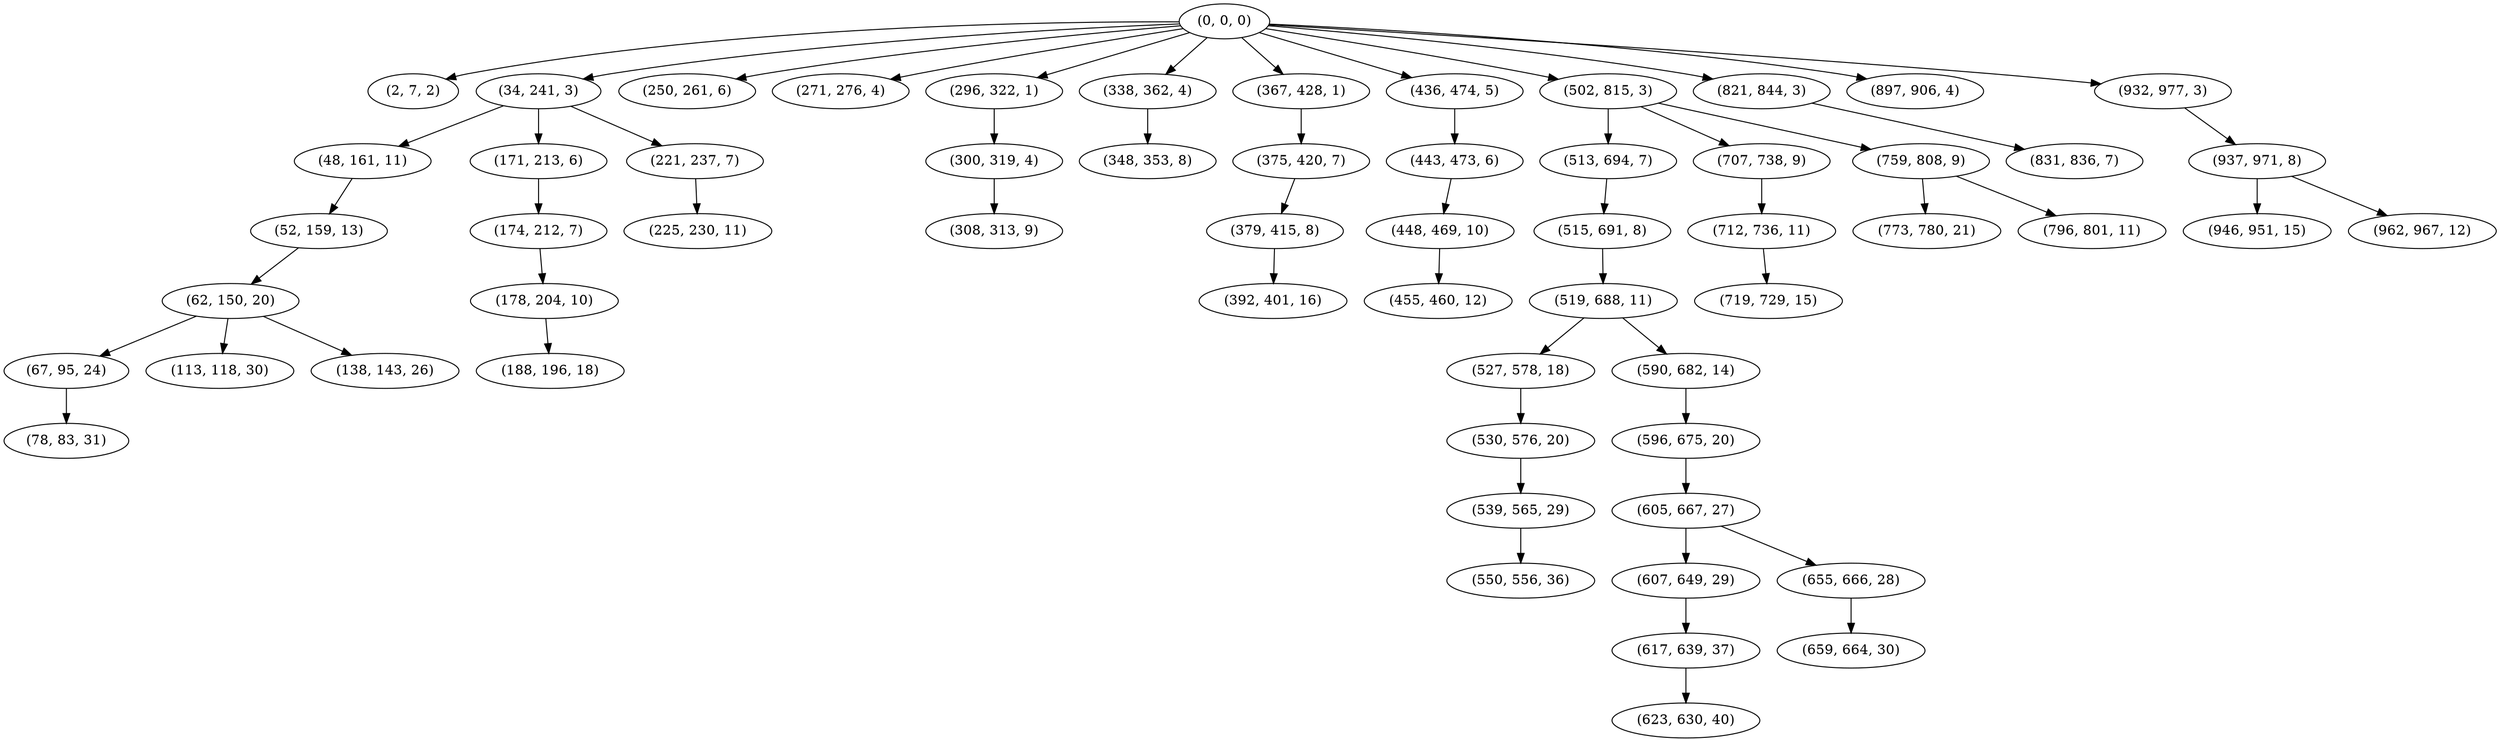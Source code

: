 digraph tree {
    "(0, 0, 0)";
    "(2, 7, 2)";
    "(34, 241, 3)";
    "(48, 161, 11)";
    "(52, 159, 13)";
    "(62, 150, 20)";
    "(67, 95, 24)";
    "(78, 83, 31)";
    "(113, 118, 30)";
    "(138, 143, 26)";
    "(171, 213, 6)";
    "(174, 212, 7)";
    "(178, 204, 10)";
    "(188, 196, 18)";
    "(221, 237, 7)";
    "(225, 230, 11)";
    "(250, 261, 6)";
    "(271, 276, 4)";
    "(296, 322, 1)";
    "(300, 319, 4)";
    "(308, 313, 9)";
    "(338, 362, 4)";
    "(348, 353, 8)";
    "(367, 428, 1)";
    "(375, 420, 7)";
    "(379, 415, 8)";
    "(392, 401, 16)";
    "(436, 474, 5)";
    "(443, 473, 6)";
    "(448, 469, 10)";
    "(455, 460, 12)";
    "(502, 815, 3)";
    "(513, 694, 7)";
    "(515, 691, 8)";
    "(519, 688, 11)";
    "(527, 578, 18)";
    "(530, 576, 20)";
    "(539, 565, 29)";
    "(550, 556, 36)";
    "(590, 682, 14)";
    "(596, 675, 20)";
    "(605, 667, 27)";
    "(607, 649, 29)";
    "(617, 639, 37)";
    "(623, 630, 40)";
    "(655, 666, 28)";
    "(659, 664, 30)";
    "(707, 738, 9)";
    "(712, 736, 11)";
    "(719, 729, 15)";
    "(759, 808, 9)";
    "(773, 780, 21)";
    "(796, 801, 11)";
    "(821, 844, 3)";
    "(831, 836, 7)";
    "(897, 906, 4)";
    "(932, 977, 3)";
    "(937, 971, 8)";
    "(946, 951, 15)";
    "(962, 967, 12)";
    "(0, 0, 0)" -> "(2, 7, 2)";
    "(0, 0, 0)" -> "(34, 241, 3)";
    "(0, 0, 0)" -> "(250, 261, 6)";
    "(0, 0, 0)" -> "(271, 276, 4)";
    "(0, 0, 0)" -> "(296, 322, 1)";
    "(0, 0, 0)" -> "(338, 362, 4)";
    "(0, 0, 0)" -> "(367, 428, 1)";
    "(0, 0, 0)" -> "(436, 474, 5)";
    "(0, 0, 0)" -> "(502, 815, 3)";
    "(0, 0, 0)" -> "(821, 844, 3)";
    "(0, 0, 0)" -> "(897, 906, 4)";
    "(0, 0, 0)" -> "(932, 977, 3)";
    "(34, 241, 3)" -> "(48, 161, 11)";
    "(34, 241, 3)" -> "(171, 213, 6)";
    "(34, 241, 3)" -> "(221, 237, 7)";
    "(48, 161, 11)" -> "(52, 159, 13)";
    "(52, 159, 13)" -> "(62, 150, 20)";
    "(62, 150, 20)" -> "(67, 95, 24)";
    "(62, 150, 20)" -> "(113, 118, 30)";
    "(62, 150, 20)" -> "(138, 143, 26)";
    "(67, 95, 24)" -> "(78, 83, 31)";
    "(171, 213, 6)" -> "(174, 212, 7)";
    "(174, 212, 7)" -> "(178, 204, 10)";
    "(178, 204, 10)" -> "(188, 196, 18)";
    "(221, 237, 7)" -> "(225, 230, 11)";
    "(296, 322, 1)" -> "(300, 319, 4)";
    "(300, 319, 4)" -> "(308, 313, 9)";
    "(338, 362, 4)" -> "(348, 353, 8)";
    "(367, 428, 1)" -> "(375, 420, 7)";
    "(375, 420, 7)" -> "(379, 415, 8)";
    "(379, 415, 8)" -> "(392, 401, 16)";
    "(436, 474, 5)" -> "(443, 473, 6)";
    "(443, 473, 6)" -> "(448, 469, 10)";
    "(448, 469, 10)" -> "(455, 460, 12)";
    "(502, 815, 3)" -> "(513, 694, 7)";
    "(502, 815, 3)" -> "(707, 738, 9)";
    "(502, 815, 3)" -> "(759, 808, 9)";
    "(513, 694, 7)" -> "(515, 691, 8)";
    "(515, 691, 8)" -> "(519, 688, 11)";
    "(519, 688, 11)" -> "(527, 578, 18)";
    "(519, 688, 11)" -> "(590, 682, 14)";
    "(527, 578, 18)" -> "(530, 576, 20)";
    "(530, 576, 20)" -> "(539, 565, 29)";
    "(539, 565, 29)" -> "(550, 556, 36)";
    "(590, 682, 14)" -> "(596, 675, 20)";
    "(596, 675, 20)" -> "(605, 667, 27)";
    "(605, 667, 27)" -> "(607, 649, 29)";
    "(605, 667, 27)" -> "(655, 666, 28)";
    "(607, 649, 29)" -> "(617, 639, 37)";
    "(617, 639, 37)" -> "(623, 630, 40)";
    "(655, 666, 28)" -> "(659, 664, 30)";
    "(707, 738, 9)" -> "(712, 736, 11)";
    "(712, 736, 11)" -> "(719, 729, 15)";
    "(759, 808, 9)" -> "(773, 780, 21)";
    "(759, 808, 9)" -> "(796, 801, 11)";
    "(821, 844, 3)" -> "(831, 836, 7)";
    "(932, 977, 3)" -> "(937, 971, 8)";
    "(937, 971, 8)" -> "(946, 951, 15)";
    "(937, 971, 8)" -> "(962, 967, 12)";
}
